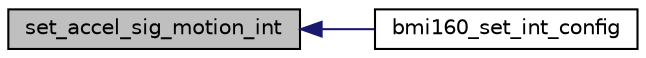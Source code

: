 digraph "set_accel_sig_motion_int"
{
  edge [fontname="Helvetica",fontsize="10",labelfontname="Helvetica",labelfontsize="10"];
  node [fontname="Helvetica",fontsize="10",shape=record];
  rankdir="LR";
  Node1 [label="set_accel_sig_motion_int",height=0.2,width=0.4,color="black", fillcolor="grey75", style="filled", fontcolor="black"];
  Node1 -> Node2 [dir="back",color="midnightblue",fontsize="10",style="solid",fontname="Helvetica"];
  Node2 [label="bmi160_set_int_config",height=0.2,width=0.4,color="black", fillcolor="white", style="filled",URL="$bmi160_8h.html#a62ebd142768bea09f93ab63786dc3cca",tooltip="This API configures the necessary interrupt based on the user settings in the bmi160_int_settg struct..."];
}
